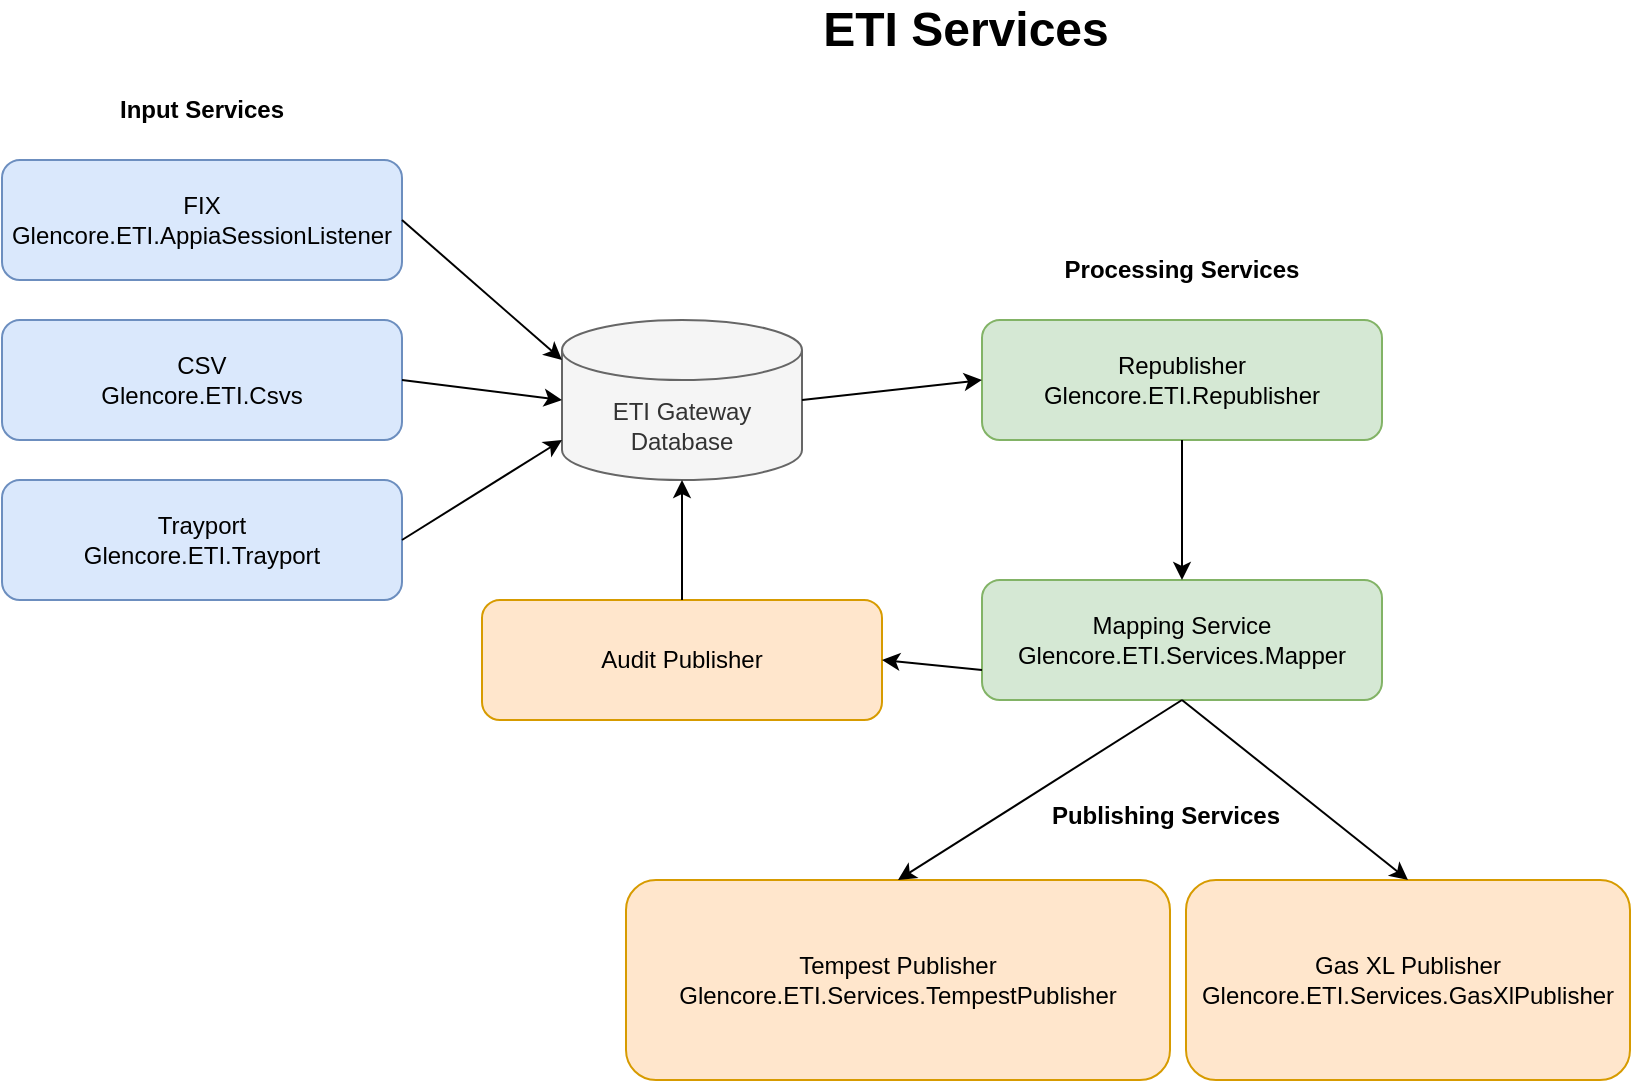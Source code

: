 <mxfile version="27.0.5">
  <diagram name="Glencore ETI Dataflow" id="ElgzSjdAOmDEoadIIjxS">
    <mxGraphModel dx="2066" dy="1202" grid="1" gridSize="10" guides="1" tooltips="1" connect="1" arrows="1" fold="1" page="1" pageScale="1" pageWidth="827" pageHeight="1169" math="0" shadow="0">
      <root>
        <mxCell id="0" />
        <mxCell id="1" parent="0" />
        <mxCell id="-EhEWHjwj9EwwCt3Vy24-1" value="FIX&#xa;Glencore.ETI.AppiaSessionListener" style="rounded=1;whiteSpace=wrap;html=1;fontSize=12;glass=0;strokeWidth=1;shadow=0;fillColor=#dae8fc;strokeColor=#6c8ebf;" vertex="1" parent="1">
          <mxGeometry x="68" y="120" width="200" height="60" as="geometry" />
        </mxCell>
        <mxCell id="-EhEWHjwj9EwwCt3Vy24-2" value="CSV&#xa;Glencore.ETI.Csvs" style="rounded=1;whiteSpace=wrap;html=1;fontSize=12;glass=0;strokeWidth=1;shadow=0;fillColor=#dae8fc;strokeColor=#6c8ebf;" vertex="1" parent="1">
          <mxGeometry x="68" y="200" width="200" height="60" as="geometry" />
        </mxCell>
        <mxCell id="-EhEWHjwj9EwwCt3Vy24-3" value="Trayport&#xa;Glencore.ETI.Trayport" style="rounded=1;whiteSpace=wrap;html=1;fontSize=12;glass=0;strokeWidth=1;shadow=0;fillColor=#dae8fc;strokeColor=#6c8ebf;" vertex="1" parent="1">
          <mxGeometry x="68" y="280" width="200" height="60" as="geometry" />
        </mxCell>
        <mxCell id="-EhEWHjwj9EwwCt3Vy24-4" value="ETI Gateway Database" style="shape=cylinder3;whiteSpace=wrap;html=1;boundedLbl=1;backgroundOutline=1;size=15;fillColor=#f5f5f5;fontColor=#333333;strokeColor=#666666;" vertex="1" parent="1">
          <mxGeometry x="348" y="200" width="120" height="80" as="geometry" />
        </mxCell>
        <mxCell id="-EhEWHjwj9EwwCt3Vy24-5" value="Republisher&#xa;Glencore.ETI.Republisher" style="rounded=1;whiteSpace=wrap;html=1;fontSize=12;glass=0;strokeWidth=1;shadow=0;fillColor=#d5e8d4;strokeColor=#82b366;" vertex="1" parent="1">
          <mxGeometry x="558" y="200" width="200" height="60" as="geometry" />
        </mxCell>
        <mxCell id="-EhEWHjwj9EwwCt3Vy24-6" value="Mapping Service&#xa;Glencore.ETI.Services.Mapper" style="rounded=1;whiteSpace=wrap;html=1;fontSize=12;glass=0;strokeWidth=1;shadow=0;fillColor=#d5e8d4;strokeColor=#82b366;" vertex="1" parent="1">
          <mxGeometry x="558" y="330" width="200" height="60" as="geometry" />
        </mxCell>
        <mxCell id="-EhEWHjwj9EwwCt3Vy24-7" value="Audit Publisher" style="rounded=1;whiteSpace=wrap;html=1;fontSize=12;glass=0;strokeWidth=1;shadow=0;fillColor=#ffe6cc;strokeColor=#d79b00;" vertex="1" parent="1">
          <mxGeometry x="308" y="340" width="200" height="60" as="geometry" />
        </mxCell>
        <mxCell id="-EhEWHjwj9EwwCt3Vy24-8" value="Tempest Publisher&#xa;Glencore.ETI.Services.TempestPublisher" style="rounded=1;whiteSpace=wrap;html=1;fontSize=12;glass=0;strokeWidth=1;shadow=0;fillColor=#ffe6cc;strokeColor=#d79b00;" vertex="1" parent="1">
          <mxGeometry x="380" y="480" width="272" height="100" as="geometry" />
        </mxCell>
        <mxCell id="-EhEWHjwj9EwwCt3Vy24-9" value="Gas XL Publisher&#xa;Glencore.ETI.Services.GasXlPublisher" style="rounded=1;whiteSpace=wrap;html=1;fontSize=12;glass=0;strokeWidth=1;shadow=0;fillColor=#ffe6cc;strokeColor=#d79b00;" vertex="1" parent="1">
          <mxGeometry x="660" y="480" width="222" height="100" as="geometry" />
        </mxCell>
        <mxCell id="-EhEWHjwj9EwwCt3Vy24-10" value="" style="endArrow=classic;html=1;rounded=0;exitX=1;exitY=0.5;exitDx=0;exitDy=0;entryX=0;entryY=0.25;entryDx=0;entryDy=0;entryPerimeter=0;" edge="1" parent="1" source="-EhEWHjwj9EwwCt3Vy24-1" target="-EhEWHjwj9EwwCt3Vy24-4">
          <mxGeometry width="50" height="50" relative="1" as="geometry">
            <mxPoint x="338" y="410" as="sourcePoint" />
            <mxPoint x="388" y="360" as="targetPoint" />
          </mxGeometry>
        </mxCell>
        <mxCell id="-EhEWHjwj9EwwCt3Vy24-11" value="" style="endArrow=classic;html=1;rounded=0;exitX=1;exitY=0.5;exitDx=0;exitDy=0;entryX=0;entryY=0.5;entryDx=0;entryDy=0;entryPerimeter=0;" edge="1" parent="1" source="-EhEWHjwj9EwwCt3Vy24-2" target="-EhEWHjwj9EwwCt3Vy24-4">
          <mxGeometry width="50" height="50" relative="1" as="geometry">
            <mxPoint x="338" y="410" as="sourcePoint" />
            <mxPoint x="388" y="360" as="targetPoint" />
          </mxGeometry>
        </mxCell>
        <mxCell id="-EhEWHjwj9EwwCt3Vy24-12" value="" style="endArrow=classic;html=1;rounded=0;exitX=1;exitY=0.5;exitDx=0;exitDy=0;entryX=0;entryY=0.75;entryDx=0;entryDy=0;entryPerimeter=0;" edge="1" parent="1" source="-EhEWHjwj9EwwCt3Vy24-3" target="-EhEWHjwj9EwwCt3Vy24-4">
          <mxGeometry width="50" height="50" relative="1" as="geometry">
            <mxPoint x="338" y="410" as="sourcePoint" />
            <mxPoint x="388" y="360" as="targetPoint" />
          </mxGeometry>
        </mxCell>
        <mxCell id="-EhEWHjwj9EwwCt3Vy24-13" value="" style="endArrow=classic;html=1;rounded=0;exitX=1;exitY=0.5;exitDx=0;exitDy=0;exitPerimeter=0;entryX=0;entryY=0.5;entryDx=0;entryDy=0;" edge="1" parent="1" source="-EhEWHjwj9EwwCt3Vy24-4" target="-EhEWHjwj9EwwCt3Vy24-5">
          <mxGeometry width="50" height="50" relative="1" as="geometry">
            <mxPoint x="338" y="410" as="sourcePoint" />
            <mxPoint x="388" y="360" as="targetPoint" />
          </mxGeometry>
        </mxCell>
        <mxCell id="-EhEWHjwj9EwwCt3Vy24-14" value="" style="endArrow=classic;html=1;rounded=0;exitX=0.5;exitY=1;exitDx=0;exitDy=0;entryX=0.5;entryY=0;entryDx=0;entryDy=0;" edge="1" parent="1" source="-EhEWHjwj9EwwCt3Vy24-5" target="-EhEWHjwj9EwwCt3Vy24-6">
          <mxGeometry width="50" height="50" relative="1" as="geometry">
            <mxPoint x="338" y="410" as="sourcePoint" />
            <mxPoint x="388" y="360" as="targetPoint" />
          </mxGeometry>
        </mxCell>
        <mxCell id="-EhEWHjwj9EwwCt3Vy24-15" value="" style="endArrow=classic;html=1;rounded=0;exitX=0;exitY=0.75;exitDx=0;exitDy=0;entryX=1;entryY=0.5;entryDx=0;entryDy=0;" edge="1" parent="1" source="-EhEWHjwj9EwwCt3Vy24-6" target="-EhEWHjwj9EwwCt3Vy24-7">
          <mxGeometry width="50" height="50" relative="1" as="geometry">
            <mxPoint x="338" y="410" as="sourcePoint" />
            <mxPoint x="388" y="360" as="targetPoint" />
          </mxGeometry>
        </mxCell>
        <mxCell id="-EhEWHjwj9EwwCt3Vy24-17" value="" style="endArrow=classic;html=1;rounded=0;exitX=0.5;exitY=1;exitDx=0;exitDy=0;entryX=0.5;entryY=0;entryDx=0;entryDy=0;" edge="1" parent="1" source="-EhEWHjwj9EwwCt3Vy24-6" target="-EhEWHjwj9EwwCt3Vy24-8">
          <mxGeometry width="50" height="50" relative="1" as="geometry">
            <mxPoint x="338" y="410" as="sourcePoint" />
            <mxPoint x="388" y="360" as="targetPoint" />
          </mxGeometry>
        </mxCell>
        <mxCell id="-EhEWHjwj9EwwCt3Vy24-18" value="" style="endArrow=classic;html=1;rounded=0;exitX=0.5;exitY=1;exitDx=0;exitDy=0;entryX=0.5;entryY=0;entryDx=0;entryDy=0;" edge="1" parent="1" source="-EhEWHjwj9EwwCt3Vy24-6" target="-EhEWHjwj9EwwCt3Vy24-9">
          <mxGeometry width="50" height="50" relative="1" as="geometry">
            <mxPoint x="338" y="410" as="sourcePoint" />
            <mxPoint x="388" y="360" as="targetPoint" />
          </mxGeometry>
        </mxCell>
        <mxCell id="-EhEWHjwj9EwwCt3Vy24-19" value="Input Services" style="text;html=1;strokeColor=none;fillColor=none;align=center;verticalAlign=middle;whiteSpace=wrap;rounded=0;fontStyle=1" vertex="1" parent="1">
          <mxGeometry x="118" y="80" width="100" height="30" as="geometry" />
        </mxCell>
        <mxCell id="-EhEWHjwj9EwwCt3Vy24-20" value="Processing Services" style="text;html=1;strokeColor=none;fillColor=none;align=center;verticalAlign=middle;whiteSpace=wrap;rounded=0;fontStyle=1" vertex="1" parent="1">
          <mxGeometry x="598" y="160" width="120" height="30" as="geometry" />
        </mxCell>
        <mxCell id="-EhEWHjwj9EwwCt3Vy24-23" value="ETI Services" style="text;html=1;strokeColor=none;fillColor=none;align=center;verticalAlign=middle;whiteSpace=wrap;rounded=0;fontSize=24;fontStyle=1" vertex="1" parent="1">
          <mxGeometry x="400" y="40" width="300" height="30" as="geometry" />
        </mxCell>
        <mxCell id="-EhEWHjwj9EwwCt3Vy24-24" value="" style="endArrow=classic;html=1;rounded=0;exitX=0.5;exitY=0;exitDx=0;exitDy=0;entryX=0.5;entryY=1;entryDx=0;entryDy=0;entryPerimeter=0;" edge="1" parent="1" source="-EhEWHjwj9EwwCt3Vy24-7" target="-EhEWHjwj9EwwCt3Vy24-4">
          <mxGeometry width="50" height="50" relative="1" as="geometry">
            <mxPoint x="798" y="640" as="sourcePoint" />
            <mxPoint x="848" y="590" as="targetPoint" />
          </mxGeometry>
        </mxCell>
        <mxCell id="-EhEWHjwj9EwwCt3Vy24-26" value="Publishing Services&lt;div&gt;&lt;br&gt;&lt;/div&gt;" style="text;html=1;strokeColor=none;fillColor=none;align=center;verticalAlign=middle;whiteSpace=wrap;rounded=0;fontStyle=1" vertex="1" parent="1">
          <mxGeometry x="590" y="440" width="120" height="30" as="geometry" />
        </mxCell>
      </root>
    </mxGraphModel>
  </diagram>
</mxfile>
